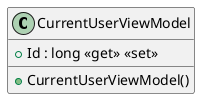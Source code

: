 @startuml
class CurrentUserViewModel {
    + CurrentUserViewModel()
    + Id : long <<get>> <<set>>
}
@enduml
